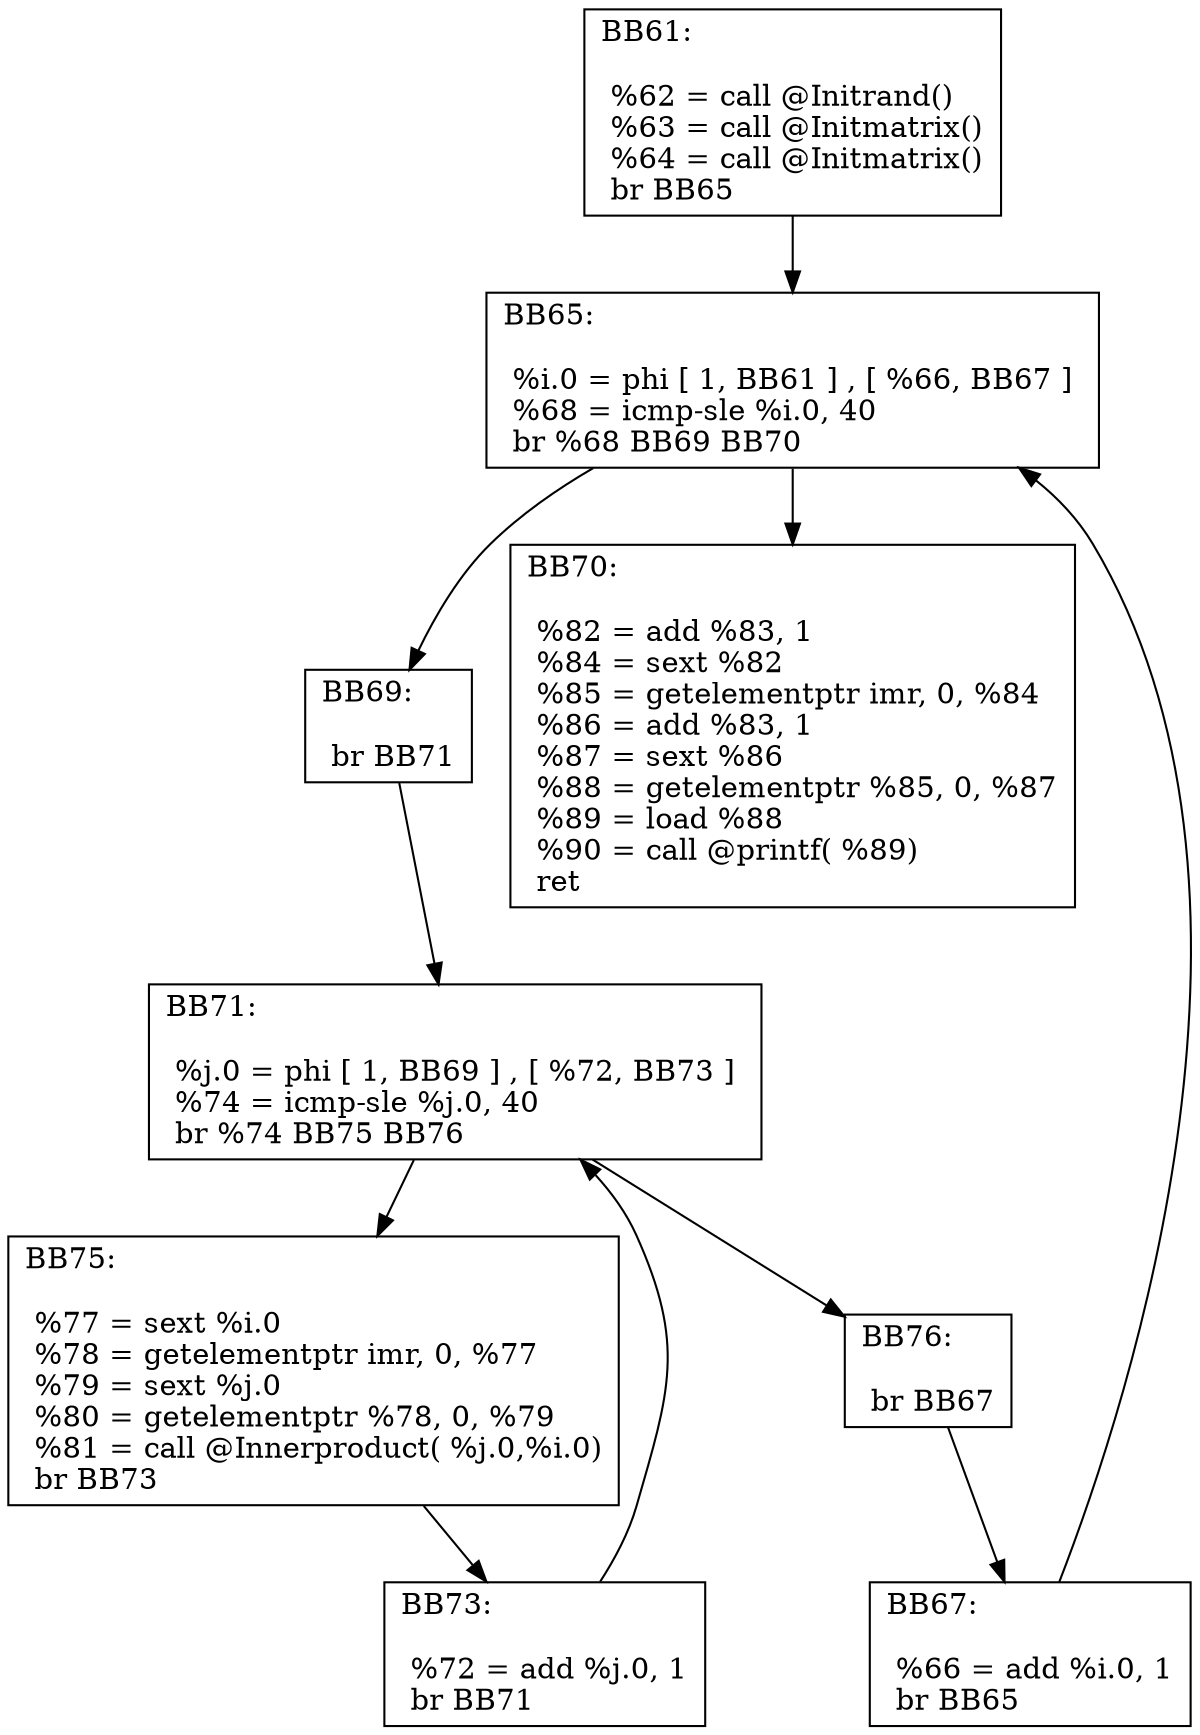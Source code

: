digraph "CFG for 'Intmm' function" {
BB61 [shape=record,
    label="{BB61:\l\l
             %62 = call @Initrand()\l
             %63 = call @Initmatrix()\l
             %64 = call @Initmatrix()\l
             br BB65\l
             }"];
BB61 -> BB65
BB65 [shape=record,
    label="{BB65:\l\l
             %i.0 = phi [ 1, BB61 ] , [ %66, BB67 ] \l
             %68 = icmp-sle %i.0, 40\l
             br %68 BB69 BB70\l
             }"];
BB65 -> BB69
BB65 -> BB70
BB69 [shape=record,
    label="{BB69:\l\l
             br BB71\l
             }"];
BB69 -> BB71
BB71 [shape=record,
    label="{BB71:\l\l
             %j.0 = phi [ 1, BB69 ] , [ %72, BB73 ] \l
             %74 = icmp-sle %j.0, 40\l
             br %74 BB75 BB76\l
             }"];
BB71 -> BB75
BB71 -> BB76
BB75 [shape=record,
    label="{BB75:\l\l
             %77 = sext %i.0\l
             %78 = getelementptr imr, 0, %77\l
             %79 = sext %j.0\l
             %80 = getelementptr %78, 0, %79\l
             %81 = call @Innerproduct( %j.0,%i.0)\l
             br BB73\l
             }"];
BB75 -> BB73
BB73 [shape=record,
    label="{BB73:\l\l
             %72 = add %j.0, 1\l
             br BB71\l
             }"];
BB73 -> BB71
BB76 [shape=record,
    label="{BB76:\l\l
             br BB67\l
             }"];
BB76 -> BB67
BB67 [shape=record,
    label="{BB67:\l\l
             %66 = add %i.0, 1\l
             br BB65\l
             }"];
BB67 -> BB65
BB70 [shape=record,
    label="{BB70:\l\l
             %82 = add %83, 1\l
             %84 = sext %82\l
             %85 = getelementptr imr, 0, %84\l
             %86 = add %83, 1\l
             %87 = sext %86\l
             %88 = getelementptr %85, 0, %87\l
             %89 = load %88\l
             %90 = call @printf( %89)\l
             ret\l
             }"];
}